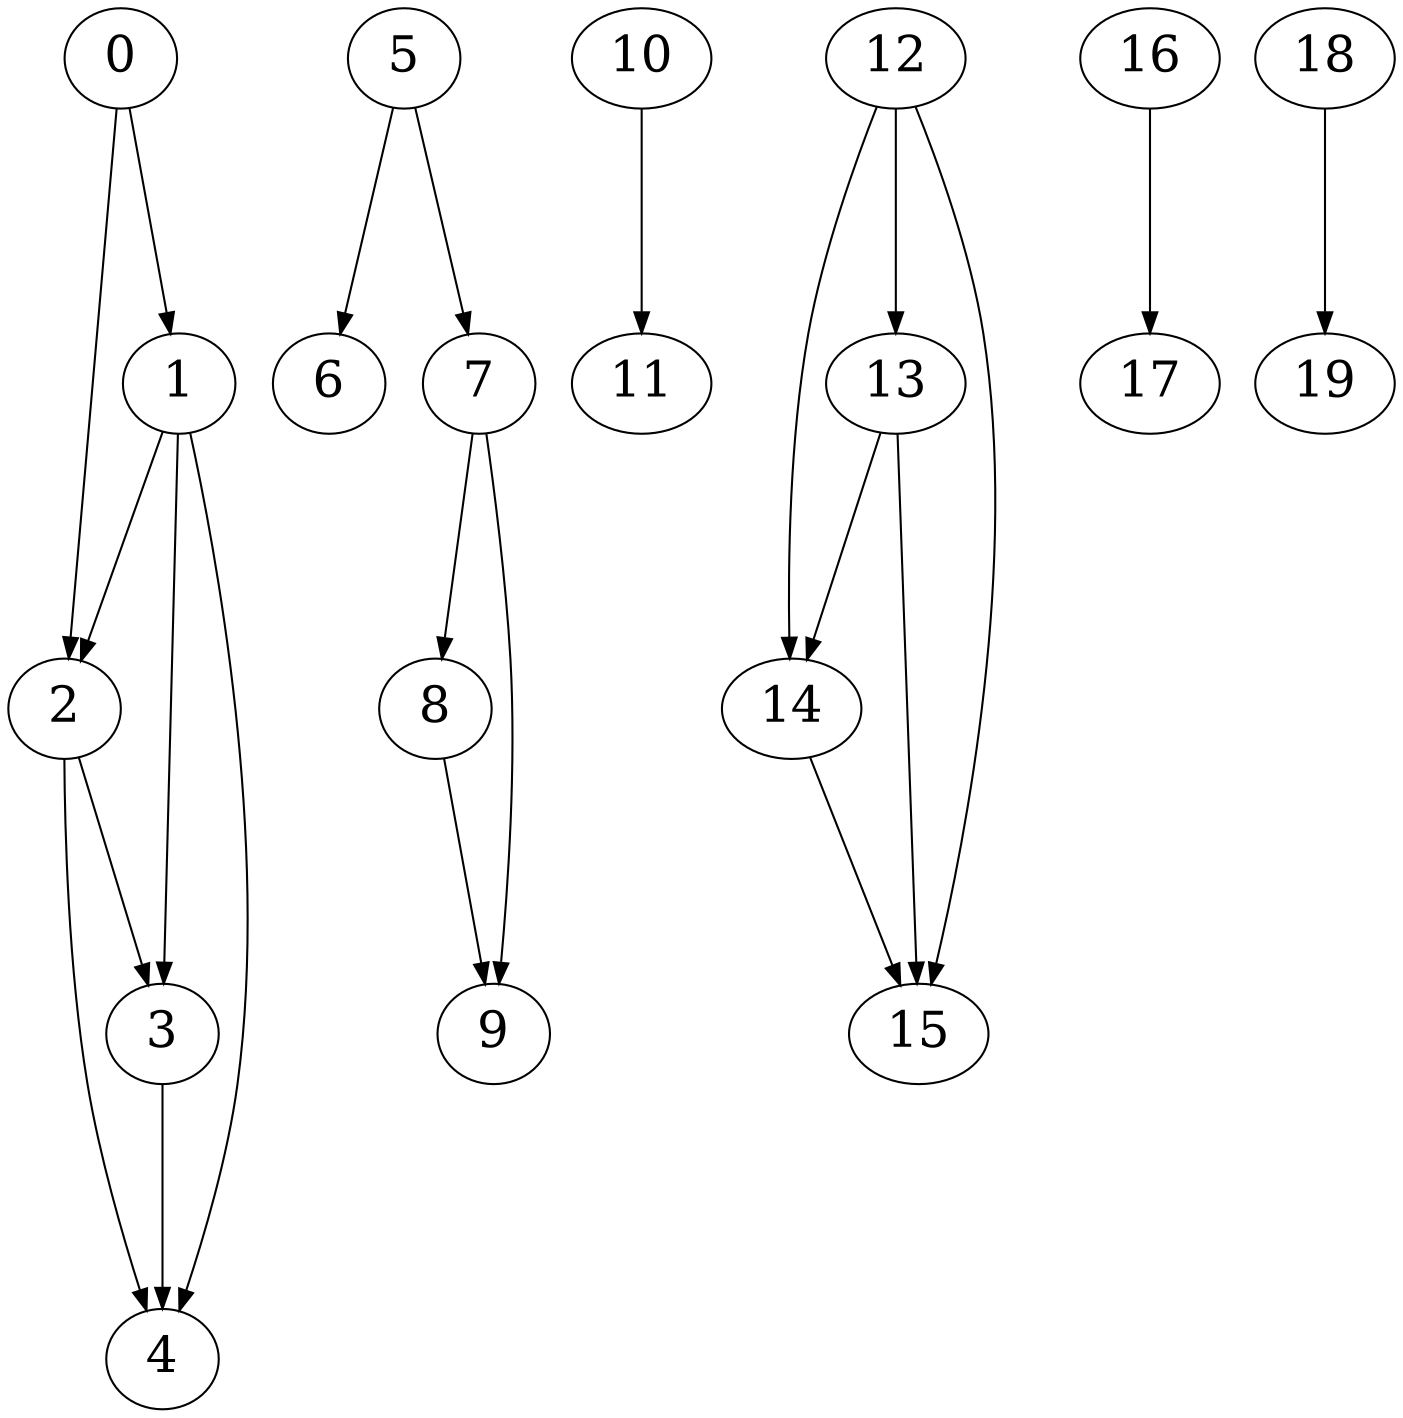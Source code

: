 digraph G {
    graph [fontsize=24]
    edge [fontsize=24]
    node [fontsize=24]
    ranksep = 1.5
    nodesep = .25
    0 -> { 1 2 };
    1 -> { 2 3 4 };
    2 -> { 3 4 };
    3 -> { 4 };
    4 -> { };
    5 -> { 6 7 };
    6 -> { };
    7 -> { 8 9 };
    8 -> { 9 };
    9 -> { };
    10 -> { 11 };
    11 -> { };
    12 -> { 13 14 15 };
    13 -> { 14 15 };
    14 -> { 15 };
    15 -> { };
    16 -> { 17 };
    17 -> { };
    18 -> { 19 };
    19 -> { };
}
